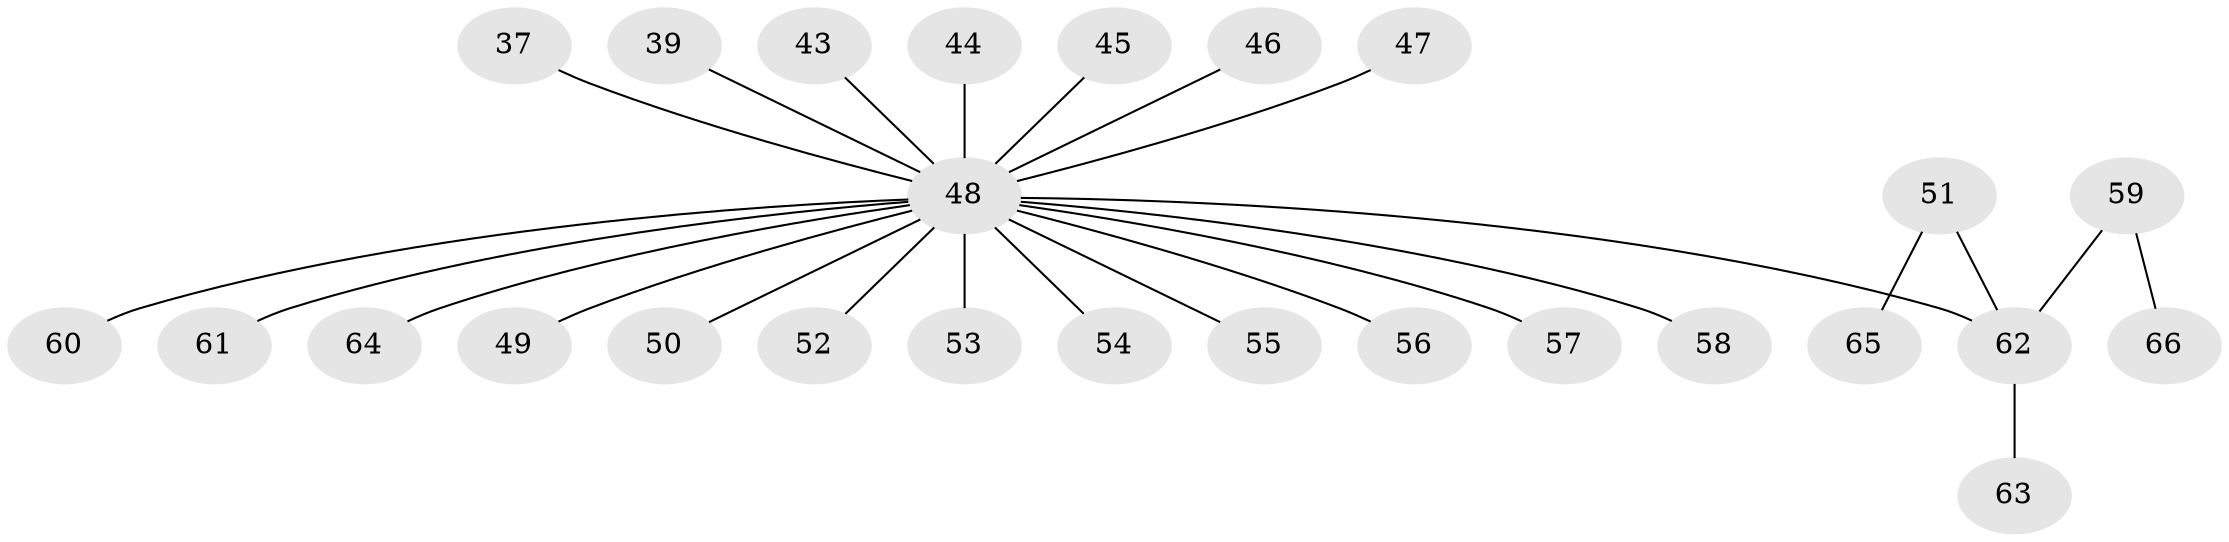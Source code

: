 // original degree distribution, {6: 0.030303030303030304, 2: 0.30303030303030304, 3: 0.10606060606060606, 8: 0.015151515151515152, 1: 0.48484848484848486, 4: 0.045454545454545456, 5: 0.015151515151515152}
// Generated by graph-tools (version 1.1) at 2025/55/03/04/25 21:55:57]
// undirected, 26 vertices, 25 edges
graph export_dot {
graph [start="1"]
  node [color=gray90,style=filled];
  37;
  39;
  43;
  44;
  45;
  46;
  47;
  48 [super="+41+20+25+26+31"];
  49;
  50;
  51;
  52;
  53;
  54;
  55;
  56;
  57;
  58;
  59;
  60;
  61;
  62 [super="+42"];
  63;
  64;
  65;
  66;
  37 -- 48;
  39 -- 48;
  43 -- 48;
  44 -- 48;
  45 -- 48;
  46 -- 48;
  47 -- 48;
  48 -- 61;
  48 -- 64;
  48 -- 49;
  48 -- 50;
  48 -- 52;
  48 -- 53;
  48 -- 54;
  48 -- 55;
  48 -- 56;
  48 -- 57;
  48 -- 58;
  48 -- 60;
  48 -- 62;
  51 -- 65;
  51 -- 62;
  59 -- 66;
  59 -- 62;
  62 -- 63;
}
